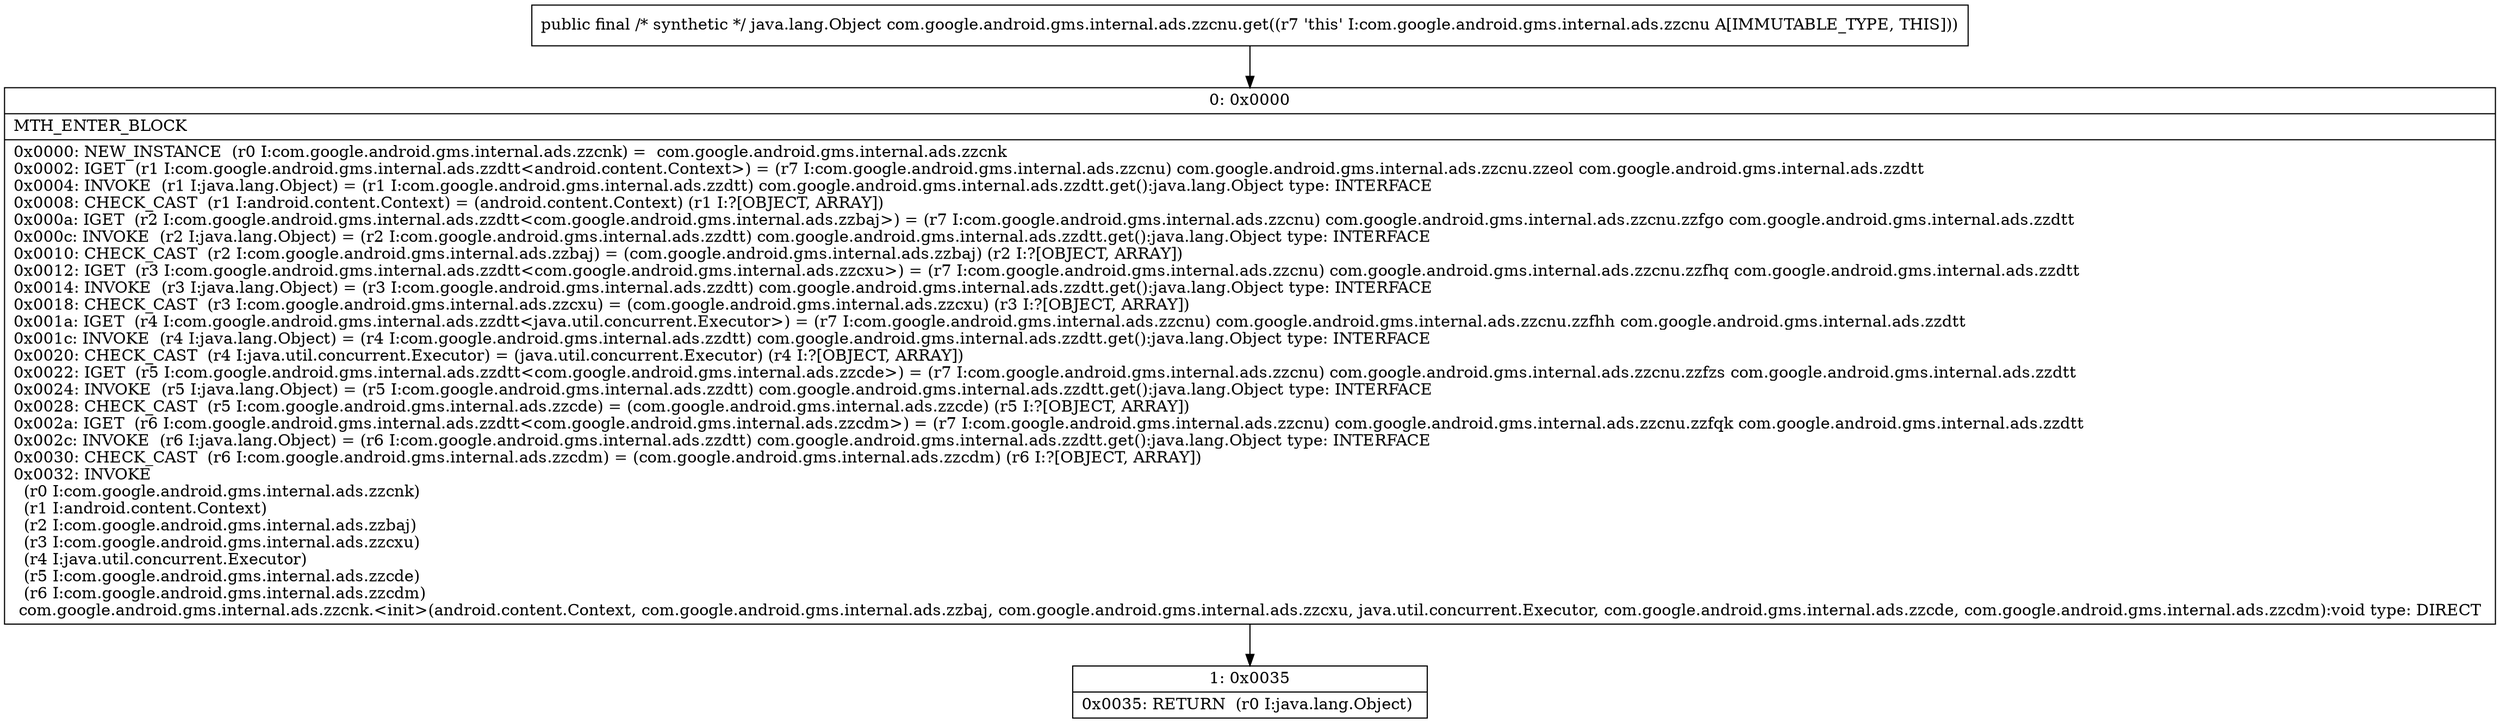 digraph "CFG forcom.google.android.gms.internal.ads.zzcnu.get()Ljava\/lang\/Object;" {
Node_0 [shape=record,label="{0\:\ 0x0000|MTH_ENTER_BLOCK\l|0x0000: NEW_INSTANCE  (r0 I:com.google.android.gms.internal.ads.zzcnk) =  com.google.android.gms.internal.ads.zzcnk \l0x0002: IGET  (r1 I:com.google.android.gms.internal.ads.zzdtt\<android.content.Context\>) = (r7 I:com.google.android.gms.internal.ads.zzcnu) com.google.android.gms.internal.ads.zzcnu.zzeol com.google.android.gms.internal.ads.zzdtt \l0x0004: INVOKE  (r1 I:java.lang.Object) = (r1 I:com.google.android.gms.internal.ads.zzdtt) com.google.android.gms.internal.ads.zzdtt.get():java.lang.Object type: INTERFACE \l0x0008: CHECK_CAST  (r1 I:android.content.Context) = (android.content.Context) (r1 I:?[OBJECT, ARRAY]) \l0x000a: IGET  (r2 I:com.google.android.gms.internal.ads.zzdtt\<com.google.android.gms.internal.ads.zzbaj\>) = (r7 I:com.google.android.gms.internal.ads.zzcnu) com.google.android.gms.internal.ads.zzcnu.zzfgo com.google.android.gms.internal.ads.zzdtt \l0x000c: INVOKE  (r2 I:java.lang.Object) = (r2 I:com.google.android.gms.internal.ads.zzdtt) com.google.android.gms.internal.ads.zzdtt.get():java.lang.Object type: INTERFACE \l0x0010: CHECK_CAST  (r2 I:com.google.android.gms.internal.ads.zzbaj) = (com.google.android.gms.internal.ads.zzbaj) (r2 I:?[OBJECT, ARRAY]) \l0x0012: IGET  (r3 I:com.google.android.gms.internal.ads.zzdtt\<com.google.android.gms.internal.ads.zzcxu\>) = (r7 I:com.google.android.gms.internal.ads.zzcnu) com.google.android.gms.internal.ads.zzcnu.zzfhq com.google.android.gms.internal.ads.zzdtt \l0x0014: INVOKE  (r3 I:java.lang.Object) = (r3 I:com.google.android.gms.internal.ads.zzdtt) com.google.android.gms.internal.ads.zzdtt.get():java.lang.Object type: INTERFACE \l0x0018: CHECK_CAST  (r3 I:com.google.android.gms.internal.ads.zzcxu) = (com.google.android.gms.internal.ads.zzcxu) (r3 I:?[OBJECT, ARRAY]) \l0x001a: IGET  (r4 I:com.google.android.gms.internal.ads.zzdtt\<java.util.concurrent.Executor\>) = (r7 I:com.google.android.gms.internal.ads.zzcnu) com.google.android.gms.internal.ads.zzcnu.zzfhh com.google.android.gms.internal.ads.zzdtt \l0x001c: INVOKE  (r4 I:java.lang.Object) = (r4 I:com.google.android.gms.internal.ads.zzdtt) com.google.android.gms.internal.ads.zzdtt.get():java.lang.Object type: INTERFACE \l0x0020: CHECK_CAST  (r4 I:java.util.concurrent.Executor) = (java.util.concurrent.Executor) (r4 I:?[OBJECT, ARRAY]) \l0x0022: IGET  (r5 I:com.google.android.gms.internal.ads.zzdtt\<com.google.android.gms.internal.ads.zzcde\>) = (r7 I:com.google.android.gms.internal.ads.zzcnu) com.google.android.gms.internal.ads.zzcnu.zzfzs com.google.android.gms.internal.ads.zzdtt \l0x0024: INVOKE  (r5 I:java.lang.Object) = (r5 I:com.google.android.gms.internal.ads.zzdtt) com.google.android.gms.internal.ads.zzdtt.get():java.lang.Object type: INTERFACE \l0x0028: CHECK_CAST  (r5 I:com.google.android.gms.internal.ads.zzcde) = (com.google.android.gms.internal.ads.zzcde) (r5 I:?[OBJECT, ARRAY]) \l0x002a: IGET  (r6 I:com.google.android.gms.internal.ads.zzdtt\<com.google.android.gms.internal.ads.zzcdm\>) = (r7 I:com.google.android.gms.internal.ads.zzcnu) com.google.android.gms.internal.ads.zzcnu.zzfqk com.google.android.gms.internal.ads.zzdtt \l0x002c: INVOKE  (r6 I:java.lang.Object) = (r6 I:com.google.android.gms.internal.ads.zzdtt) com.google.android.gms.internal.ads.zzdtt.get():java.lang.Object type: INTERFACE \l0x0030: CHECK_CAST  (r6 I:com.google.android.gms.internal.ads.zzcdm) = (com.google.android.gms.internal.ads.zzcdm) (r6 I:?[OBJECT, ARRAY]) \l0x0032: INVOKE  \l  (r0 I:com.google.android.gms.internal.ads.zzcnk)\l  (r1 I:android.content.Context)\l  (r2 I:com.google.android.gms.internal.ads.zzbaj)\l  (r3 I:com.google.android.gms.internal.ads.zzcxu)\l  (r4 I:java.util.concurrent.Executor)\l  (r5 I:com.google.android.gms.internal.ads.zzcde)\l  (r6 I:com.google.android.gms.internal.ads.zzcdm)\l com.google.android.gms.internal.ads.zzcnk.\<init\>(android.content.Context, com.google.android.gms.internal.ads.zzbaj, com.google.android.gms.internal.ads.zzcxu, java.util.concurrent.Executor, com.google.android.gms.internal.ads.zzcde, com.google.android.gms.internal.ads.zzcdm):void type: DIRECT \l}"];
Node_1 [shape=record,label="{1\:\ 0x0035|0x0035: RETURN  (r0 I:java.lang.Object) \l}"];
MethodNode[shape=record,label="{public final \/* synthetic *\/ java.lang.Object com.google.android.gms.internal.ads.zzcnu.get((r7 'this' I:com.google.android.gms.internal.ads.zzcnu A[IMMUTABLE_TYPE, THIS])) }"];
MethodNode -> Node_0;
Node_0 -> Node_1;
}

